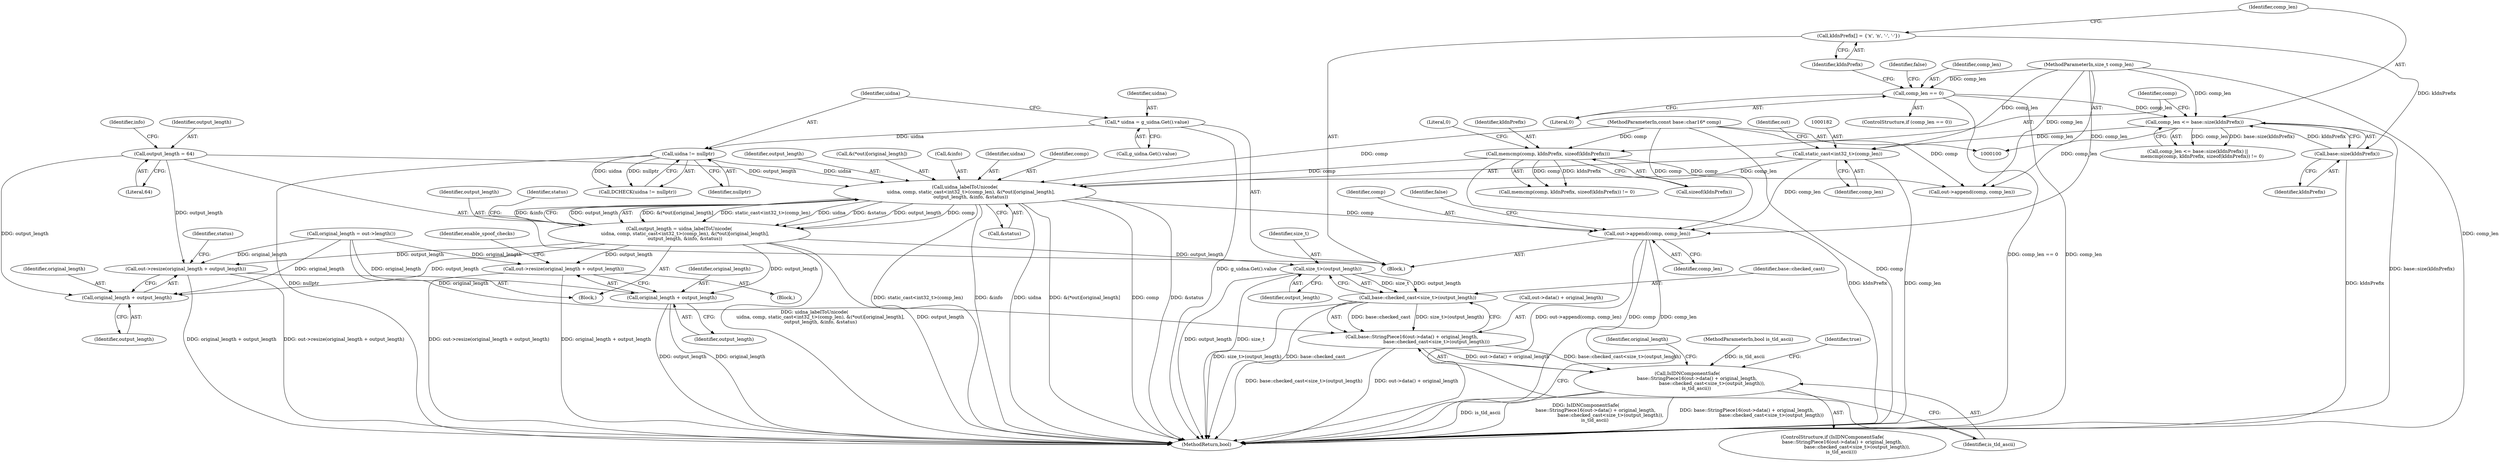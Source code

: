 digraph "0_Chrome_cc0bbcbe7c986094da8e58c37a21fdd179b686b0_1@array" {
"1000178" [label="(Call,uidna_labelToUnicode(\n        uidna, comp, static_cast<int32_t>(comp_len), &(*out)[original_length],\n        output_length, &info, &status))"];
"1000151" [label="(Call,uidna != nullptr)"];
"1000145" [label="(Call,* uidna = g_uidna.Get().value)"];
"1000132" [label="(Call,memcmp(comp, kIdnPrefix, sizeof(kIdnPrefix)))"];
"1000101" [label="(MethodParameterIn,const base::char16* comp)"];
"1000181" [label="(Call,static_cast<int32_t>(comp_len))"];
"1000127" [label="(Call,comp_len <= base::size(kIdnPrefix))"];
"1000117" [label="(Call,comp_len == 0)"];
"1000102" [label="(MethodParameterIn,size_t comp_len)"];
"1000129" [label="(Call,base::size(kIdnPrefix))"];
"1000123" [label="(Call,kIdnPrefix[] = {'x', 'n', '-', '-'})"];
"1000159" [label="(Call,output_length = 64)"];
"1000176" [label="(Call,output_length = uidna_labelToUnicode(\n        uidna, comp, static_cast<int32_t>(comp_len), &(*out)[original_length],\n        output_length, &info, &status))"];
"1000178" [label="(Call,uidna_labelToUnicode(\n        uidna, comp, static_cast<int32_t>(comp_len), &(*out)[original_length],\n        output_length, &info, &status))"];
"1000169" [label="(Call,out->resize(original_length + output_length))"];
"1000170" [label="(Call,original_length + output_length)"];
"1000244" [label="(Call,out->append(comp, comp_len))"];
"1000217" [label="(Call,out->resize(original_length + output_length))"];
"1000218" [label="(Call,original_length + output_length)"];
"1000235" [label="(Call,size_t>(output_length))"];
"1000233" [label="(Call,base::checked_cast<size_t>(output_length))"];
"1000229" [label="(Call,base::StringPiece16(out->data() + original_length,\n                                 base::checked_cast<size_t>(output_length)))"];
"1000228" [label="(Call,IsIDNComponentSafe(\n             base::StringPiece16(out->data() + original_length,\n                                 base::checked_cast<size_t>(output_length)),\n            is_tld_ascii))"];
"1000139" [label="(Call,out->append(comp, comp_len))"];
"1000126" [label="(Call,comp_len <= base::size(kIdnPrefix) ||\n      memcmp(comp, kIdnPrefix, sizeof(kIdnPrefix)) != 0)"];
"1000196" [label="(Identifier,status)"];
"1000243" [label="(Identifier,original_length)"];
"1000128" [label="(Identifier,comp_len)"];
"1000220" [label="(Identifier,output_length)"];
"1000246" [label="(Identifier,comp_len)"];
"1000151" [label="(Call,uidna != nullptr)"];
"1000177" [label="(Identifier,output_length)"];
"1000137" [label="(Literal,0)"];
"1000130" [label="(Identifier,kIdnPrefix)"];
"1000212" [label="(Block,)"];
"1000223" [label="(Identifier,enable_spoof_checks)"];
"1000237" [label="(Identifier,output_length)"];
"1000249" [label="(MethodReturn,bool)"];
"1000180" [label="(Identifier,comp)"];
"1000155" [label="(Call,original_length = out->length())"];
"1000117" [label="(Call,comp_len == 0)"];
"1000248" [label="(Identifier,false)"];
"1000171" [label="(Identifier,original_length)"];
"1000189" [label="(Identifier,output_length)"];
"1000245" [label="(Identifier,comp)"];
"1000184" [label="(Call,&(*out)[original_length])"];
"1000190" [label="(Call,&info)"];
"1000161" [label="(Literal,64)"];
"1000164" [label="(Identifier,info)"];
"1000101" [label="(MethodParameterIn,const base::char16* comp)"];
"1000119" [label="(Literal,0)"];
"1000118" [label="(Identifier,comp_len)"];
"1000219" [label="(Identifier,original_length)"];
"1000147" [label="(Call,g_uidna.Get().value)"];
"1000135" [label="(Call,sizeof(kIdnPrefix))"];
"1000160" [label="(Identifier,output_length)"];
"1000169" [label="(Call,out->resize(original_length + output_length))"];
"1000230" [label="(Call,out->data() + original_length)"];
"1000146" [label="(Identifier,uidna)"];
"1000183" [label="(Identifier,comp_len)"];
"1000129" [label="(Call,base::size(kIdnPrefix))"];
"1000178" [label="(Call,uidna_labelToUnicode(\n        uidna, comp, static_cast<int32_t>(comp_len), &(*out)[original_length],\n        output_length, &info, &status))"];
"1000153" [label="(Identifier,nullptr)"];
"1000133" [label="(Identifier,comp)"];
"1000124" [label="(Identifier,kIdnPrefix)"];
"1000131" [label="(Call,memcmp(comp, kIdnPrefix, sizeof(kIdnPrefix)) != 0)"];
"1000107" [label="(Block,)"];
"1000159" [label="(Call,output_length = 64)"];
"1000187" [label="(Identifier,out)"];
"1000127" [label="(Call,comp_len <= base::size(kIdnPrefix))"];
"1000217" [label="(Call,out->resize(original_length + output_length))"];
"1000229" [label="(Call,base::StringPiece16(out->data() + original_length,\n                                 base::checked_cast<size_t>(output_length)))"];
"1000168" [label="(Block,)"];
"1000103" [label="(MethodParameterIn,bool is_tld_ascii)"];
"1000123" [label="(Call,kIdnPrefix[] = {'x', 'n', '-', '-'})"];
"1000235" [label="(Call,size_t>(output_length))"];
"1000102" [label="(MethodParameterIn,size_t comp_len)"];
"1000228" [label="(Call,IsIDNComponentSafe(\n             base::StringPiece16(out->data() + original_length,\n                                 base::checked_cast<size_t>(output_length)),\n            is_tld_ascii))"];
"1000233" [label="(Call,base::checked_cast<size_t>(output_length))"];
"1000244" [label="(Call,out->append(comp, comp_len))"];
"1000116" [label="(ControlStructure,if (comp_len == 0))"];
"1000241" [label="(Identifier,true)"];
"1000238" [label="(Identifier,is_tld_ascii)"];
"1000179" [label="(Identifier,uidna)"];
"1000176" [label="(Call,output_length = uidna_labelToUnicode(\n        uidna, comp, static_cast<int32_t>(comp_len), &(*out)[original_length],\n        output_length, &info, &status))"];
"1000134" [label="(Identifier,kIdnPrefix)"];
"1000192" [label="(Call,&status)"];
"1000132" [label="(Call,memcmp(comp, kIdnPrefix, sizeof(kIdnPrefix)))"];
"1000152" [label="(Identifier,uidna)"];
"1000170" [label="(Call,original_length + output_length)"];
"1000174" [label="(Identifier,status)"];
"1000145" [label="(Call,* uidna = g_uidna.Get().value)"];
"1000218" [label="(Call,original_length + output_length)"];
"1000234" [label="(Identifier,base::checked_cast)"];
"1000150" [label="(Call,DCHECK(uidna != nullptr))"];
"1000172" [label="(Identifier,output_length)"];
"1000236" [label="(Identifier,size_t)"];
"1000121" [label="(Identifier,false)"];
"1000181" [label="(Call,static_cast<int32_t>(comp_len))"];
"1000227" [label="(ControlStructure,if (IsIDNComponentSafe(\n             base::StringPiece16(out->data() + original_length,\n                                 base::checked_cast<size_t>(output_length)),\n            is_tld_ascii)))"];
"1000178" -> "1000176"  [label="AST: "];
"1000178" -> "1000192"  [label="CFG: "];
"1000179" -> "1000178"  [label="AST: "];
"1000180" -> "1000178"  [label="AST: "];
"1000181" -> "1000178"  [label="AST: "];
"1000184" -> "1000178"  [label="AST: "];
"1000189" -> "1000178"  [label="AST: "];
"1000190" -> "1000178"  [label="AST: "];
"1000192" -> "1000178"  [label="AST: "];
"1000176" -> "1000178"  [label="CFG: "];
"1000178" -> "1000249"  [label="DDG: static_cast<int32_t>(comp_len)"];
"1000178" -> "1000249"  [label="DDG: &info"];
"1000178" -> "1000249"  [label="DDG: uidna"];
"1000178" -> "1000249"  [label="DDG: &(*out)[original_length]"];
"1000178" -> "1000249"  [label="DDG: comp"];
"1000178" -> "1000249"  [label="DDG: &status"];
"1000178" -> "1000176"  [label="DDG: &(*out)[original_length]"];
"1000178" -> "1000176"  [label="DDG: static_cast<int32_t>(comp_len)"];
"1000178" -> "1000176"  [label="DDG: uidna"];
"1000178" -> "1000176"  [label="DDG: &status"];
"1000178" -> "1000176"  [label="DDG: output_length"];
"1000178" -> "1000176"  [label="DDG: comp"];
"1000178" -> "1000176"  [label="DDG: &info"];
"1000151" -> "1000178"  [label="DDG: uidna"];
"1000132" -> "1000178"  [label="DDG: comp"];
"1000101" -> "1000178"  [label="DDG: comp"];
"1000181" -> "1000178"  [label="DDG: comp_len"];
"1000159" -> "1000178"  [label="DDG: output_length"];
"1000176" -> "1000178"  [label="DDG: output_length"];
"1000178" -> "1000244"  [label="DDG: comp"];
"1000151" -> "1000150"  [label="AST: "];
"1000151" -> "1000153"  [label="CFG: "];
"1000152" -> "1000151"  [label="AST: "];
"1000153" -> "1000151"  [label="AST: "];
"1000150" -> "1000151"  [label="CFG: "];
"1000151" -> "1000249"  [label="DDG: nullptr"];
"1000151" -> "1000150"  [label="DDG: uidna"];
"1000151" -> "1000150"  [label="DDG: nullptr"];
"1000145" -> "1000151"  [label="DDG: uidna"];
"1000145" -> "1000107"  [label="AST: "];
"1000145" -> "1000147"  [label="CFG: "];
"1000146" -> "1000145"  [label="AST: "];
"1000147" -> "1000145"  [label="AST: "];
"1000152" -> "1000145"  [label="CFG: "];
"1000145" -> "1000249"  [label="DDG: g_uidna.Get().value"];
"1000132" -> "1000131"  [label="AST: "];
"1000132" -> "1000135"  [label="CFG: "];
"1000133" -> "1000132"  [label="AST: "];
"1000134" -> "1000132"  [label="AST: "];
"1000135" -> "1000132"  [label="AST: "];
"1000137" -> "1000132"  [label="CFG: "];
"1000132" -> "1000249"  [label="DDG: kIdnPrefix"];
"1000132" -> "1000131"  [label="DDG: comp"];
"1000132" -> "1000131"  [label="DDG: kIdnPrefix"];
"1000101" -> "1000132"  [label="DDG: comp"];
"1000132" -> "1000139"  [label="DDG: comp"];
"1000101" -> "1000100"  [label="AST: "];
"1000101" -> "1000249"  [label="DDG: comp"];
"1000101" -> "1000139"  [label="DDG: comp"];
"1000101" -> "1000244"  [label="DDG: comp"];
"1000181" -> "1000183"  [label="CFG: "];
"1000182" -> "1000181"  [label="AST: "];
"1000183" -> "1000181"  [label="AST: "];
"1000187" -> "1000181"  [label="CFG: "];
"1000181" -> "1000249"  [label="DDG: comp_len"];
"1000127" -> "1000181"  [label="DDG: comp_len"];
"1000102" -> "1000181"  [label="DDG: comp_len"];
"1000181" -> "1000244"  [label="DDG: comp_len"];
"1000127" -> "1000126"  [label="AST: "];
"1000127" -> "1000129"  [label="CFG: "];
"1000128" -> "1000127"  [label="AST: "];
"1000129" -> "1000127"  [label="AST: "];
"1000133" -> "1000127"  [label="CFG: "];
"1000126" -> "1000127"  [label="CFG: "];
"1000127" -> "1000249"  [label="DDG: base::size(kIdnPrefix)"];
"1000127" -> "1000126"  [label="DDG: comp_len"];
"1000127" -> "1000126"  [label="DDG: base::size(kIdnPrefix)"];
"1000117" -> "1000127"  [label="DDG: comp_len"];
"1000102" -> "1000127"  [label="DDG: comp_len"];
"1000129" -> "1000127"  [label="DDG: kIdnPrefix"];
"1000127" -> "1000139"  [label="DDG: comp_len"];
"1000117" -> "1000116"  [label="AST: "];
"1000117" -> "1000119"  [label="CFG: "];
"1000118" -> "1000117"  [label="AST: "];
"1000119" -> "1000117"  [label="AST: "];
"1000121" -> "1000117"  [label="CFG: "];
"1000124" -> "1000117"  [label="CFG: "];
"1000117" -> "1000249"  [label="DDG: comp_len == 0"];
"1000117" -> "1000249"  [label="DDG: comp_len"];
"1000102" -> "1000117"  [label="DDG: comp_len"];
"1000102" -> "1000100"  [label="AST: "];
"1000102" -> "1000249"  [label="DDG: comp_len"];
"1000102" -> "1000139"  [label="DDG: comp_len"];
"1000102" -> "1000244"  [label="DDG: comp_len"];
"1000129" -> "1000130"  [label="CFG: "];
"1000130" -> "1000129"  [label="AST: "];
"1000129" -> "1000249"  [label="DDG: kIdnPrefix"];
"1000123" -> "1000129"  [label="DDG: kIdnPrefix"];
"1000123" -> "1000107"  [label="AST: "];
"1000123" -> "1000124"  [label="CFG: "];
"1000124" -> "1000123"  [label="AST: "];
"1000128" -> "1000123"  [label="CFG: "];
"1000159" -> "1000107"  [label="AST: "];
"1000159" -> "1000161"  [label="CFG: "];
"1000160" -> "1000159"  [label="AST: "];
"1000161" -> "1000159"  [label="AST: "];
"1000164" -> "1000159"  [label="CFG: "];
"1000159" -> "1000169"  [label="DDG: output_length"];
"1000159" -> "1000170"  [label="DDG: output_length"];
"1000176" -> "1000168"  [label="AST: "];
"1000177" -> "1000176"  [label="AST: "];
"1000196" -> "1000176"  [label="CFG: "];
"1000176" -> "1000249"  [label="DDG: uidna_labelToUnicode(\n        uidna, comp, static_cast<int32_t>(comp_len), &(*out)[original_length],\n        output_length, &info, &status)"];
"1000176" -> "1000249"  [label="DDG: output_length"];
"1000176" -> "1000169"  [label="DDG: output_length"];
"1000176" -> "1000170"  [label="DDG: output_length"];
"1000176" -> "1000217"  [label="DDG: output_length"];
"1000176" -> "1000218"  [label="DDG: output_length"];
"1000176" -> "1000235"  [label="DDG: output_length"];
"1000169" -> "1000168"  [label="AST: "];
"1000169" -> "1000170"  [label="CFG: "];
"1000170" -> "1000169"  [label="AST: "];
"1000174" -> "1000169"  [label="CFG: "];
"1000169" -> "1000249"  [label="DDG: out->resize(original_length + output_length)"];
"1000169" -> "1000249"  [label="DDG: original_length + output_length"];
"1000155" -> "1000169"  [label="DDG: original_length"];
"1000170" -> "1000172"  [label="CFG: "];
"1000171" -> "1000170"  [label="AST: "];
"1000172" -> "1000170"  [label="AST: "];
"1000155" -> "1000170"  [label="DDG: original_length"];
"1000244" -> "1000107"  [label="AST: "];
"1000244" -> "1000246"  [label="CFG: "];
"1000245" -> "1000244"  [label="AST: "];
"1000246" -> "1000244"  [label="AST: "];
"1000248" -> "1000244"  [label="CFG: "];
"1000244" -> "1000249"  [label="DDG: out->append(comp, comp_len)"];
"1000244" -> "1000249"  [label="DDG: comp"];
"1000244" -> "1000249"  [label="DDG: comp_len"];
"1000217" -> "1000212"  [label="AST: "];
"1000217" -> "1000218"  [label="CFG: "];
"1000218" -> "1000217"  [label="AST: "];
"1000223" -> "1000217"  [label="CFG: "];
"1000217" -> "1000249"  [label="DDG: out->resize(original_length + output_length)"];
"1000217" -> "1000249"  [label="DDG: original_length + output_length"];
"1000155" -> "1000217"  [label="DDG: original_length"];
"1000218" -> "1000220"  [label="CFG: "];
"1000219" -> "1000218"  [label="AST: "];
"1000220" -> "1000218"  [label="AST: "];
"1000218" -> "1000249"  [label="DDG: original_length"];
"1000218" -> "1000249"  [label="DDG: output_length"];
"1000155" -> "1000218"  [label="DDG: original_length"];
"1000235" -> "1000233"  [label="AST: "];
"1000235" -> "1000237"  [label="CFG: "];
"1000236" -> "1000235"  [label="AST: "];
"1000237" -> "1000235"  [label="AST: "];
"1000233" -> "1000235"  [label="CFG: "];
"1000235" -> "1000249"  [label="DDG: output_length"];
"1000235" -> "1000249"  [label="DDG: size_t"];
"1000235" -> "1000233"  [label="DDG: size_t"];
"1000235" -> "1000233"  [label="DDG: output_length"];
"1000233" -> "1000229"  [label="AST: "];
"1000234" -> "1000233"  [label="AST: "];
"1000229" -> "1000233"  [label="CFG: "];
"1000233" -> "1000249"  [label="DDG: size_t>(output_length)"];
"1000233" -> "1000249"  [label="DDG: base::checked_cast"];
"1000233" -> "1000229"  [label="DDG: base::checked_cast"];
"1000233" -> "1000229"  [label="DDG: size_t>(output_length)"];
"1000229" -> "1000228"  [label="AST: "];
"1000230" -> "1000229"  [label="AST: "];
"1000238" -> "1000229"  [label="CFG: "];
"1000229" -> "1000249"  [label="DDG: base::checked_cast<size_t>(output_length)"];
"1000229" -> "1000249"  [label="DDG: out->data() + original_length"];
"1000229" -> "1000228"  [label="DDG: out->data() + original_length"];
"1000229" -> "1000228"  [label="DDG: base::checked_cast<size_t>(output_length)"];
"1000155" -> "1000229"  [label="DDG: original_length"];
"1000228" -> "1000227"  [label="AST: "];
"1000228" -> "1000238"  [label="CFG: "];
"1000238" -> "1000228"  [label="AST: "];
"1000241" -> "1000228"  [label="CFG: "];
"1000243" -> "1000228"  [label="CFG: "];
"1000228" -> "1000249"  [label="DDG: is_tld_ascii"];
"1000228" -> "1000249"  [label="DDG: IsIDNComponentSafe(\n             base::StringPiece16(out->data() + original_length,\n                                 base::checked_cast<size_t>(output_length)),\n            is_tld_ascii)"];
"1000228" -> "1000249"  [label="DDG: base::StringPiece16(out->data() + original_length,\n                                 base::checked_cast<size_t>(output_length))"];
"1000103" -> "1000228"  [label="DDG: is_tld_ascii"];
}
